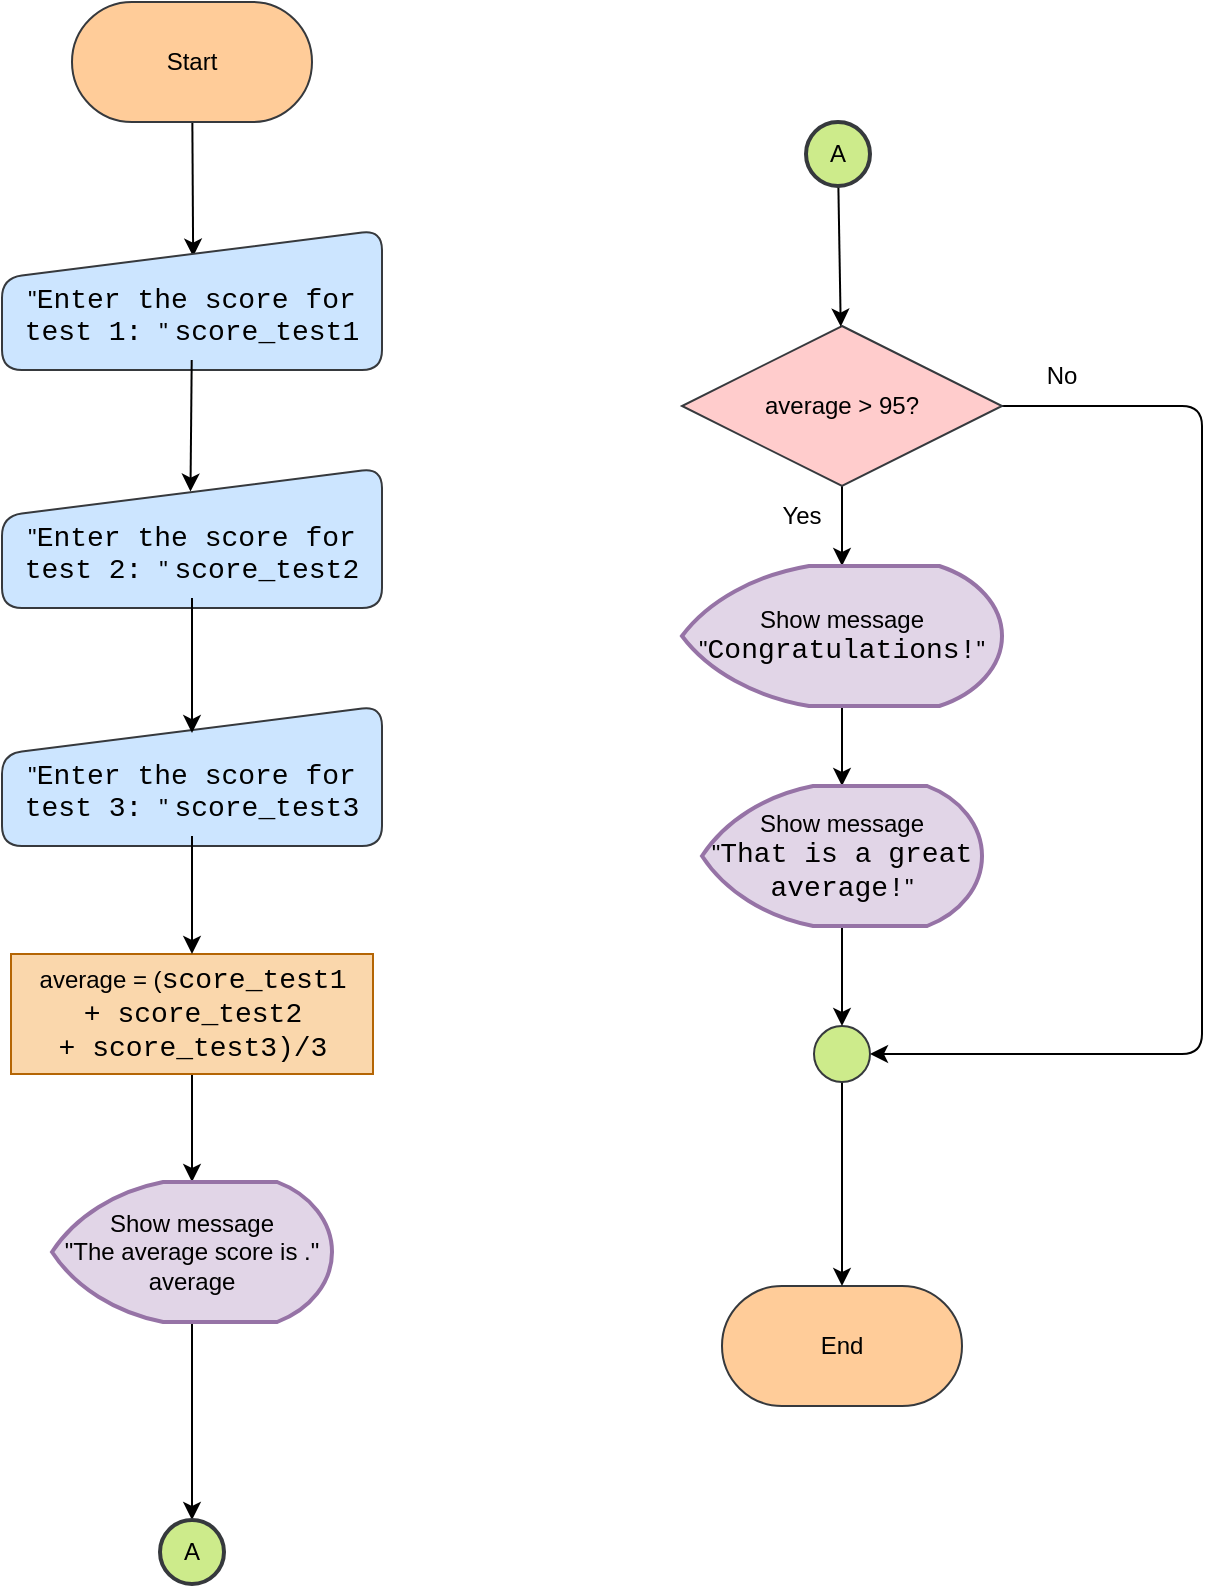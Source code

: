 <mxfile>
    <diagram id="mdz5MTgA55HNSGoze5LN" name="Page-1">
        <mxGraphModel dx="380" dy="867" grid="1" gridSize="10" guides="1" tooltips="1" connect="1" arrows="1" fold="1" page="1" pageScale="1" pageWidth="850" pageHeight="1100" math="0" shadow="0">
            <root>
                <mxCell id="0"/>
                <mxCell id="1" parent="0"/>
                <mxCell id="30" style="edgeStyle=none;html=1;entryX=0.503;entryY=0.19;entryDx=0;entryDy=0;entryPerimeter=0;fontColor=#000000;" edge="1" parent="1" source="3" target="8">
                    <mxGeometry relative="1" as="geometry"/>
                </mxCell>
                <mxCell id="3" value="Start" style="rounded=1;whiteSpace=wrap;html=1;arcSize=50;fillColor=#ffcc99;strokeColor=#36393d;fontColor=#000000;" vertex="1" parent="1">
                    <mxGeometry x="185" y="150" width="120" height="60" as="geometry"/>
                </mxCell>
                <mxCell id="4" value="End" style="rounded=1;whiteSpace=wrap;html=1;arcSize=50;fillColor=#ffcc99;strokeColor=#36393d;fontColor=#000000;" vertex="1" parent="1">
                    <mxGeometry x="510" y="792" width="120" height="60" as="geometry"/>
                </mxCell>
                <mxCell id="9" value="" style="edgeStyle=none;html=1;" edge="1" parent="1" source="11" target="13">
                    <mxGeometry relative="1" as="geometry"/>
                </mxCell>
                <mxCell id="10" style="edgeStyle=none;html=1;exitX=1;exitY=0.5;exitDx=0;exitDy=0;" edge="1" parent="1" source="11" target="17">
                    <mxGeometry relative="1" as="geometry">
                        <mxPoint x="595.0" y="586" as="targetPoint"/>
                        <Array as="points">
                            <mxPoint x="750" y="352"/>
                            <mxPoint x="750" y="457"/>
                            <mxPoint x="750" y="676"/>
                        </Array>
                    </mxGeometry>
                </mxCell>
                <mxCell id="11" value="average&amp;nbsp;&amp;gt; 95?" style="rhombus;whiteSpace=wrap;html=1;rounded=0;fillColor=#ffcccc;strokeColor=#36393d;fontColor=#000000;" vertex="1" parent="1">
                    <mxGeometry x="490" y="312" width="160" height="80" as="geometry"/>
                </mxCell>
                <mxCell id="39" value="" style="edgeStyle=none;html=1;fontColor=#000000;" edge="1" parent="1" source="13" target="28">
                    <mxGeometry relative="1" as="geometry"/>
                </mxCell>
                <mxCell id="13" value="Show message &lt;br&gt;&quot;&lt;span style=&quot;font-family: Consolas, &amp;quot;Courier New&amp;quot;, monospace; font-size: 14px;&quot;&gt;Congratulations!&lt;/span&gt;&lt;span style=&quot;background-color: initial;&quot;&gt;&quot;&lt;/span&gt;" style="strokeWidth=2;html=1;shape=mxgraph.flowchart.display;whiteSpace=wrap;fillColor=#e1d5e7;strokeColor=#9673a6;fontColor=#000000;" vertex="1" parent="1">
                    <mxGeometry x="490" y="432" width="160" height="70" as="geometry"/>
                </mxCell>
                <mxCell id="14" value="" style="edgeStyle=none;html=1;exitX=1;exitY=0.5;exitDx=0;exitDy=0;exitPerimeter=0;" edge="1" parent="1" source="17" target="4">
                    <mxGeometry relative="1" as="geometry">
                        <mxPoint x="580" y="601" as="sourcePoint"/>
                    </mxGeometry>
                </mxCell>
                <mxCell id="15" value="Yes" style="text;strokeColor=none;align=center;fillColor=none;html=1;verticalAlign=middle;whiteSpace=wrap;rounded=0;" vertex="1" parent="1">
                    <mxGeometry x="520" y="392" width="60" height="30" as="geometry"/>
                </mxCell>
                <mxCell id="16" value="No" style="text;strokeColor=none;align=center;fillColor=none;html=1;verticalAlign=middle;whiteSpace=wrap;rounded=0;" vertex="1" parent="1">
                    <mxGeometry x="650" y="322" width="60" height="30" as="geometry"/>
                </mxCell>
                <mxCell id="17" value="" style="verticalLabelPosition=bottom;verticalAlign=top;html=1;shape=mxgraph.flowchart.on-page_reference;rounded=0;direction=south;fillColor=#cdeb8b;strokeColor=#36393d;" vertex="1" parent="1">
                    <mxGeometry x="556" y="662" width="28" height="28" as="geometry"/>
                </mxCell>
                <mxCell id="23" value="" style="group" vertex="1" connectable="0" parent="1">
                    <mxGeometry x="150" y="502" width="190" height="70" as="geometry"/>
                </mxCell>
                <mxCell id="21" value="" style="shape=manualInput;whiteSpace=wrap;html=1;rounded=1;fillColor=#cce5ff;strokeColor=#36393d;fontColor=#000000;size=24;" vertex="1" parent="23">
                    <mxGeometry width="190" height="70" as="geometry"/>
                </mxCell>
                <mxCell id="22" value="&quot;&lt;span style=&quot;font-family: Consolas, &amp;quot;Courier New&amp;quot;, monospace; font-size: 14px;&quot;&gt;Enter the score for test 3:&amp;nbsp;&lt;/span&gt;&quot;&amp;nbsp;&lt;span style=&quot;font-family: Consolas, &amp;quot;Courier New&amp;quot;, monospace; font-size: 14px;&quot;&gt;score_test3&lt;/span&gt;&lt;br&gt;&lt;span style=&quot;background-color: initial;&quot;&gt;&lt;br&gt;&lt;/span&gt;" style="text;strokeColor=none;align=center;fillColor=none;html=1;verticalAlign=middle;whiteSpace=wrap;rounded=0;labelBackgroundColor=none;fontColor=#000000;" vertex="1" parent="23">
                    <mxGeometry x="5" y="35" width="180" height="30" as="geometry"/>
                </mxCell>
                <mxCell id="24" value="" style="group" vertex="1" connectable="0" parent="1">
                    <mxGeometry x="150" y="383" width="190" height="70" as="geometry"/>
                </mxCell>
                <mxCell id="19" value="" style="shape=manualInput;whiteSpace=wrap;html=1;rounded=1;fillColor=#cce5ff;strokeColor=#36393d;fontColor=#000000;size=24;" vertex="1" parent="24">
                    <mxGeometry width="190" height="70" as="geometry"/>
                </mxCell>
                <mxCell id="20" value="&quot;&lt;span style=&quot;font-family: Consolas, &amp;quot;Courier New&amp;quot;, monospace; font-size: 14px;&quot;&gt;Enter the score for test 2:&amp;nbsp;&lt;/span&gt;&quot;&amp;nbsp;&lt;span style=&quot;font-family: Consolas, &amp;quot;Courier New&amp;quot;, monospace; font-size: 14px;&quot;&gt;score_test2&lt;/span&gt;&lt;br&gt;&lt;span style=&quot;background-color: initial;&quot;&gt;&lt;br&gt;&lt;/span&gt;" style="text;strokeColor=none;align=center;fillColor=none;html=1;verticalAlign=middle;whiteSpace=wrap;rounded=0;labelBackgroundColor=none;fontColor=#000000;" vertex="1" parent="24">
                    <mxGeometry x="5" y="35" width="180" height="30" as="geometry"/>
                </mxCell>
                <mxCell id="25" value="" style="group" vertex="1" connectable="0" parent="1">
                    <mxGeometry x="150" y="264" width="190" height="70" as="geometry"/>
                </mxCell>
                <mxCell id="8" value="" style="shape=manualInput;whiteSpace=wrap;html=1;rounded=1;fillColor=#cce5ff;strokeColor=#36393d;fontColor=#000000;size=24;" vertex="1" parent="25">
                    <mxGeometry width="190" height="70" as="geometry"/>
                </mxCell>
                <mxCell id="18" value="&quot;&lt;span style=&quot;font-family: Consolas, &amp;quot;Courier New&amp;quot;, monospace; font-size: 14px;&quot;&gt;Enter the score for test 1:&amp;nbsp;&lt;/span&gt;&quot;&amp;nbsp;&lt;span style=&quot;font-family: Consolas, &amp;quot;Courier New&amp;quot;, monospace; font-size: 14px;&quot;&gt;score_test1&lt;/span&gt;&lt;br&gt;&lt;span style=&quot;background-color: initial;&quot;&gt;&lt;br&gt;&lt;/span&gt;" style="text;strokeColor=none;align=center;fillColor=none;html=1;verticalAlign=middle;whiteSpace=wrap;rounded=0;labelBackgroundColor=none;fontColor=#000000;" vertex="1" parent="25">
                    <mxGeometry x="5" y="35" width="180" height="30" as="geometry"/>
                </mxCell>
                <mxCell id="34" value="" style="edgeStyle=none;html=1;fontColor=#000000;" edge="1" parent="1" source="26" target="27">
                    <mxGeometry relative="1" as="geometry"/>
                </mxCell>
                <mxCell id="26" value="average = (&lt;span style=&quot;font-family: Consolas, &amp;quot;Courier New&amp;quot;, monospace; font-size: 14px;&quot;&gt;score_test1 +&amp;nbsp;&lt;/span&gt;&lt;span style=&quot;font-family: Consolas, &amp;quot;Courier New&amp;quot;, monospace; font-size: 14px;&quot;&gt;score_test2 +&amp;nbsp;&lt;/span&gt;&lt;span style=&quot;font-family: Consolas, &amp;quot;Courier New&amp;quot;, monospace; font-size: 14px;&quot;&gt;score_test3)/3&lt;/span&gt;" style="rounded=1;whiteSpace=wrap;html=1;labelBackgroundColor=none;arcSize=0;fillColor=#fad7ac;strokeColor=#b46504;fontColor=#000000;" vertex="1" parent="1">
                    <mxGeometry x="154.5" y="626" width="181" height="60" as="geometry"/>
                </mxCell>
                <mxCell id="36" value="" style="edgeStyle=none;html=1;fontColor=#000000;" edge="1" parent="1" source="27" target="35">
                    <mxGeometry relative="1" as="geometry"/>
                </mxCell>
                <mxCell id="27" value="Show message &lt;br&gt;&quot;The average score is .&quot;&lt;br&gt;average" style="strokeWidth=2;html=1;shape=mxgraph.flowchart.display;whiteSpace=wrap;fillColor=#e1d5e7;strokeColor=#9673a6;fontColor=#000000;" vertex="1" parent="1">
                    <mxGeometry x="175" y="740" width="140" height="70" as="geometry"/>
                </mxCell>
                <mxCell id="40" value="" style="edgeStyle=none;html=1;fontColor=#000000;" edge="1" parent="1" source="28" target="17">
                    <mxGeometry relative="1" as="geometry"/>
                </mxCell>
                <mxCell id="28" value="Show message &lt;br&gt;&quot;&lt;span style=&quot;font-family: Consolas, &amp;quot;Courier New&amp;quot;, monospace; font-size: 14px;&quot;&gt;That is a great average!&lt;/span&gt;&quot;" style="strokeWidth=2;html=1;shape=mxgraph.flowchart.display;whiteSpace=wrap;fillColor=#e1d5e7;strokeColor=#9673a6;fontColor=#000000;" vertex="1" parent="1">
                    <mxGeometry x="500" y="542" width="140" height="70" as="geometry"/>
                </mxCell>
                <mxCell id="31" style="edgeStyle=none;html=1;fontColor=#000000;entryX=0.496;entryY=0.168;entryDx=0;entryDy=0;entryPerimeter=0;" edge="1" parent="1" source="18" target="19">
                    <mxGeometry relative="1" as="geometry">
                        <mxPoint x="240" y="350" as="targetPoint"/>
                    </mxGeometry>
                </mxCell>
                <mxCell id="32" style="edgeStyle=none;html=1;entryX=0.5;entryY=0.193;entryDx=0;entryDy=0;entryPerimeter=0;fontColor=#000000;" edge="1" parent="1" source="20" target="21">
                    <mxGeometry relative="1" as="geometry"/>
                </mxCell>
                <mxCell id="33" value="" style="edgeStyle=none;html=1;fontColor=#000000;" edge="1" parent="1" source="22" target="26">
                    <mxGeometry relative="1" as="geometry"/>
                </mxCell>
                <mxCell id="35" value="&lt;font color=&quot;#000000&quot;&gt;A&lt;/font&gt;" style="ellipse;whiteSpace=wrap;html=1;fillColor=#cdeb8b;strokeColor=#36393d;strokeWidth=2;" vertex="1" parent="1">
                    <mxGeometry x="229" y="909" width="32" height="32" as="geometry"/>
                </mxCell>
                <mxCell id="38" value="" style="edgeStyle=none;html=1;fontColor=#000000;" edge="1" parent="1" source="37" target="11">
                    <mxGeometry relative="1" as="geometry"/>
                </mxCell>
                <mxCell id="37" value="&lt;font color=&quot;#000000&quot;&gt;A&lt;/font&gt;" style="ellipse;whiteSpace=wrap;html=1;fillColor=#cdeb8b;strokeColor=#36393d;strokeWidth=2;" vertex="1" parent="1">
                    <mxGeometry x="552" y="210" width="32" height="32" as="geometry"/>
                </mxCell>
            </root>
        </mxGraphModel>
    </diagram>
</mxfile>